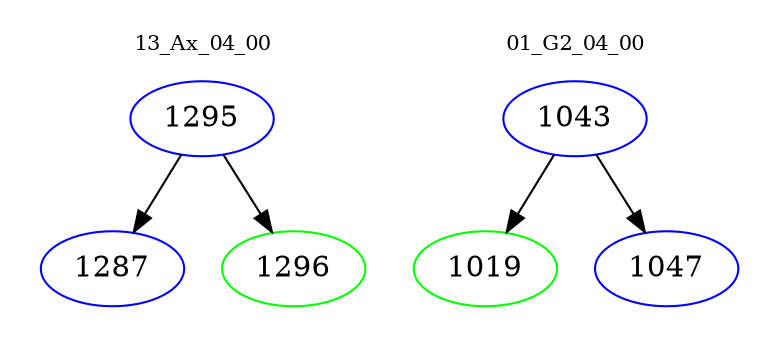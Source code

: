 digraph{
subgraph cluster_0 {
color = white
label = "13_Ax_04_00";
fontsize=10;
T0_1295 [label="1295", color="blue"]
T0_1295 -> T0_1287 [color="black"]
T0_1287 [label="1287", color="blue"]
T0_1295 -> T0_1296 [color="black"]
T0_1296 [label="1296", color="green"]
}
subgraph cluster_1 {
color = white
label = "01_G2_04_00";
fontsize=10;
T1_1043 [label="1043", color="blue"]
T1_1043 -> T1_1019 [color="black"]
T1_1019 [label="1019", color="green"]
T1_1043 -> T1_1047 [color="black"]
T1_1047 [label="1047", color="blue"]
}
}
